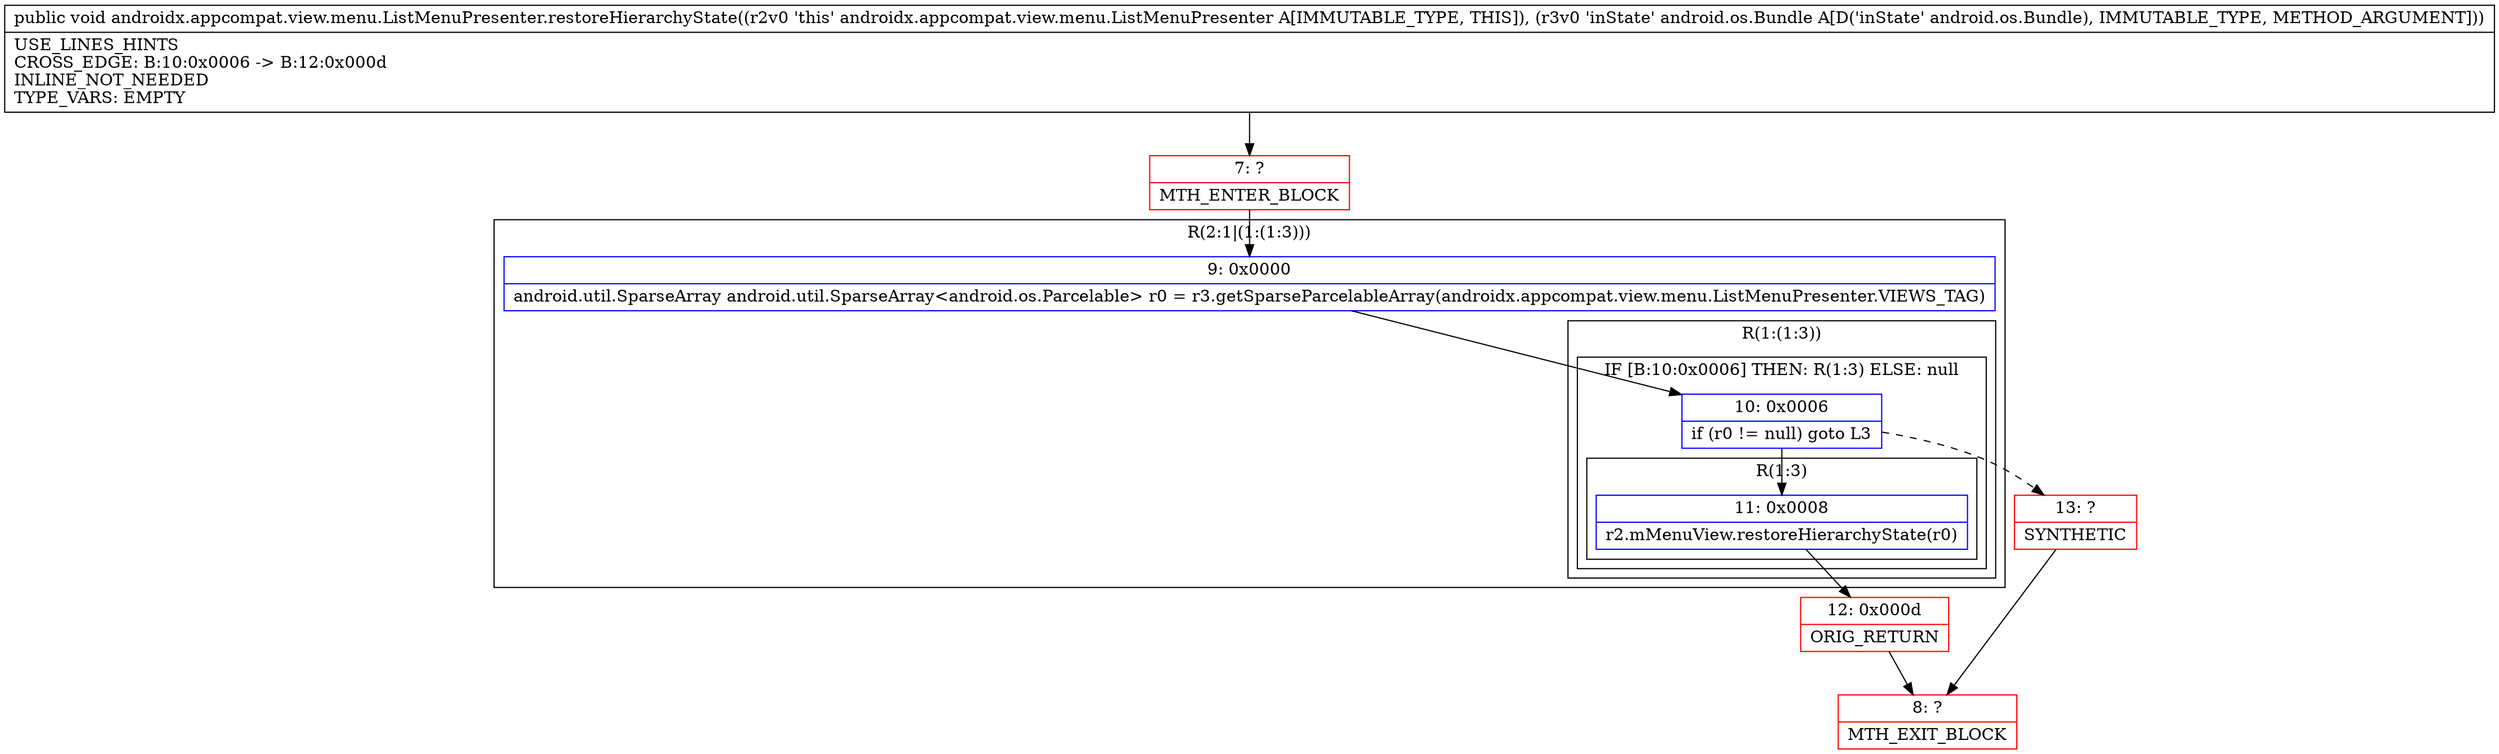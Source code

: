 digraph "CFG forandroidx.appcompat.view.menu.ListMenuPresenter.restoreHierarchyState(Landroid\/os\/Bundle;)V" {
subgraph cluster_Region_1600744651 {
label = "R(2:1|(1:(1:3)))";
node [shape=record,color=blue];
Node_9 [shape=record,label="{9\:\ 0x0000|android.util.SparseArray android.util.SparseArray\<android.os.Parcelable\> r0 = r3.getSparseParcelableArray(androidx.appcompat.view.menu.ListMenuPresenter.VIEWS_TAG)\l}"];
subgraph cluster_Region_1719161680 {
label = "R(1:(1:3))";
node [shape=record,color=blue];
subgraph cluster_IfRegion_1037434860 {
label = "IF [B:10:0x0006] THEN: R(1:3) ELSE: null";
node [shape=record,color=blue];
Node_10 [shape=record,label="{10\:\ 0x0006|if (r0 != null) goto L3\l}"];
subgraph cluster_Region_1372777698 {
label = "R(1:3)";
node [shape=record,color=blue];
Node_11 [shape=record,label="{11\:\ 0x0008|r2.mMenuView.restoreHierarchyState(r0)\l}"];
}
}
}
}
Node_7 [shape=record,color=red,label="{7\:\ ?|MTH_ENTER_BLOCK\l}"];
Node_12 [shape=record,color=red,label="{12\:\ 0x000d|ORIG_RETURN\l}"];
Node_8 [shape=record,color=red,label="{8\:\ ?|MTH_EXIT_BLOCK\l}"];
Node_13 [shape=record,color=red,label="{13\:\ ?|SYNTHETIC\l}"];
MethodNode[shape=record,label="{public void androidx.appcompat.view.menu.ListMenuPresenter.restoreHierarchyState((r2v0 'this' androidx.appcompat.view.menu.ListMenuPresenter A[IMMUTABLE_TYPE, THIS]), (r3v0 'inState' android.os.Bundle A[D('inState' android.os.Bundle), IMMUTABLE_TYPE, METHOD_ARGUMENT]))  | USE_LINES_HINTS\lCROSS_EDGE: B:10:0x0006 \-\> B:12:0x000d\lINLINE_NOT_NEEDED\lTYPE_VARS: EMPTY\l}"];
MethodNode -> Node_7;Node_9 -> Node_10;
Node_10 -> Node_11;
Node_10 -> Node_13[style=dashed];
Node_11 -> Node_12;
Node_7 -> Node_9;
Node_12 -> Node_8;
Node_13 -> Node_8;
}

